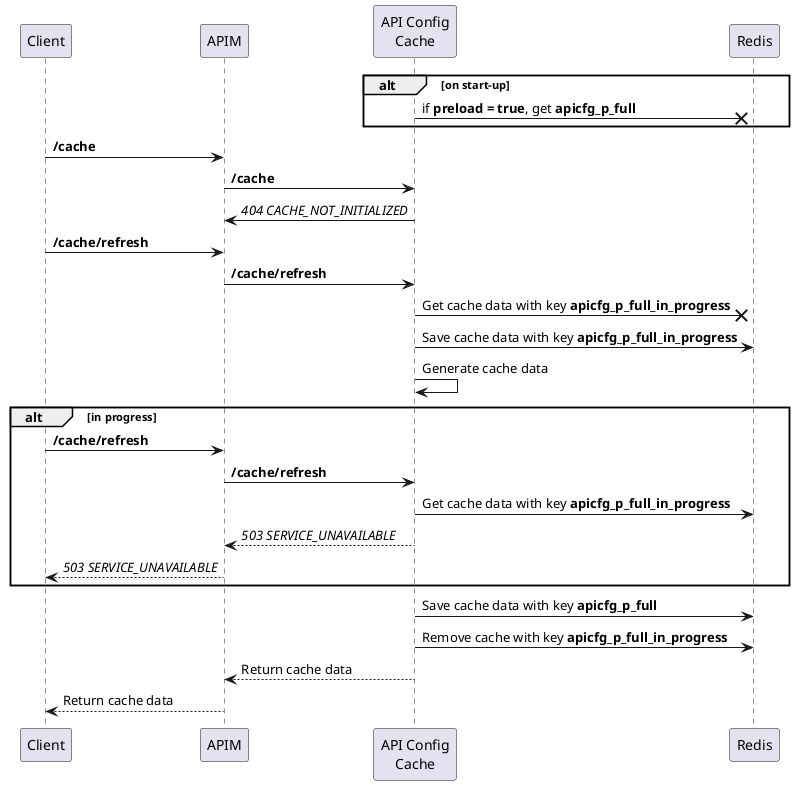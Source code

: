 /'
Scenario 01:
  Cache retrieval and no cache is present on Redis
'/
@startuml
participant Client
participant APIM
participant "API Config\nCache" as Cache

alt on start-up
    Cache -x Redis: if <b>preload = true</b>, get <b>apicfg_p_full</b>
end alt

Client -> APIM: <b>/cache</b>
APIM -> Cache: <b>/cache</b>
Cache -> APIM: <i>404 CACHE_NOT_INITIALIZED</i>

Client -> APIM: <b>/cache/refresh</b>
APIM -> Cache: <b>/cache/refresh</b>
Cache -x Redis: Get cache data with key <b>apicfg_p_full_in_progress</b>
Cache -> Redis: Save cache data with key <b>apicfg_p_full_in_progress</b>
Cache -> Cache: Generate cache data
alt in progress
Client -> APIM: <b>/cache/refresh</b>
APIM -> Cache: <b>/cache/refresh</b>
Cache -> Redis: Get cache data with key <b>apicfg_p_full_in_progress</b>
Cache --> APIM: <i>503 SERVICE_UNAVAILABLE</i>
APIM --> Client: <i>503 SERVICE_UNAVAILABLE</i>
end alt
Cache -> Redis: Save cache data with key <b>apicfg_p_full</b>
Cache -> Redis: Remove cache with key <b>apicfg_p_full_in_progress</b>
Cache --> APIM: Return cache data
APIM --> Client: Return cache data
@enduml
